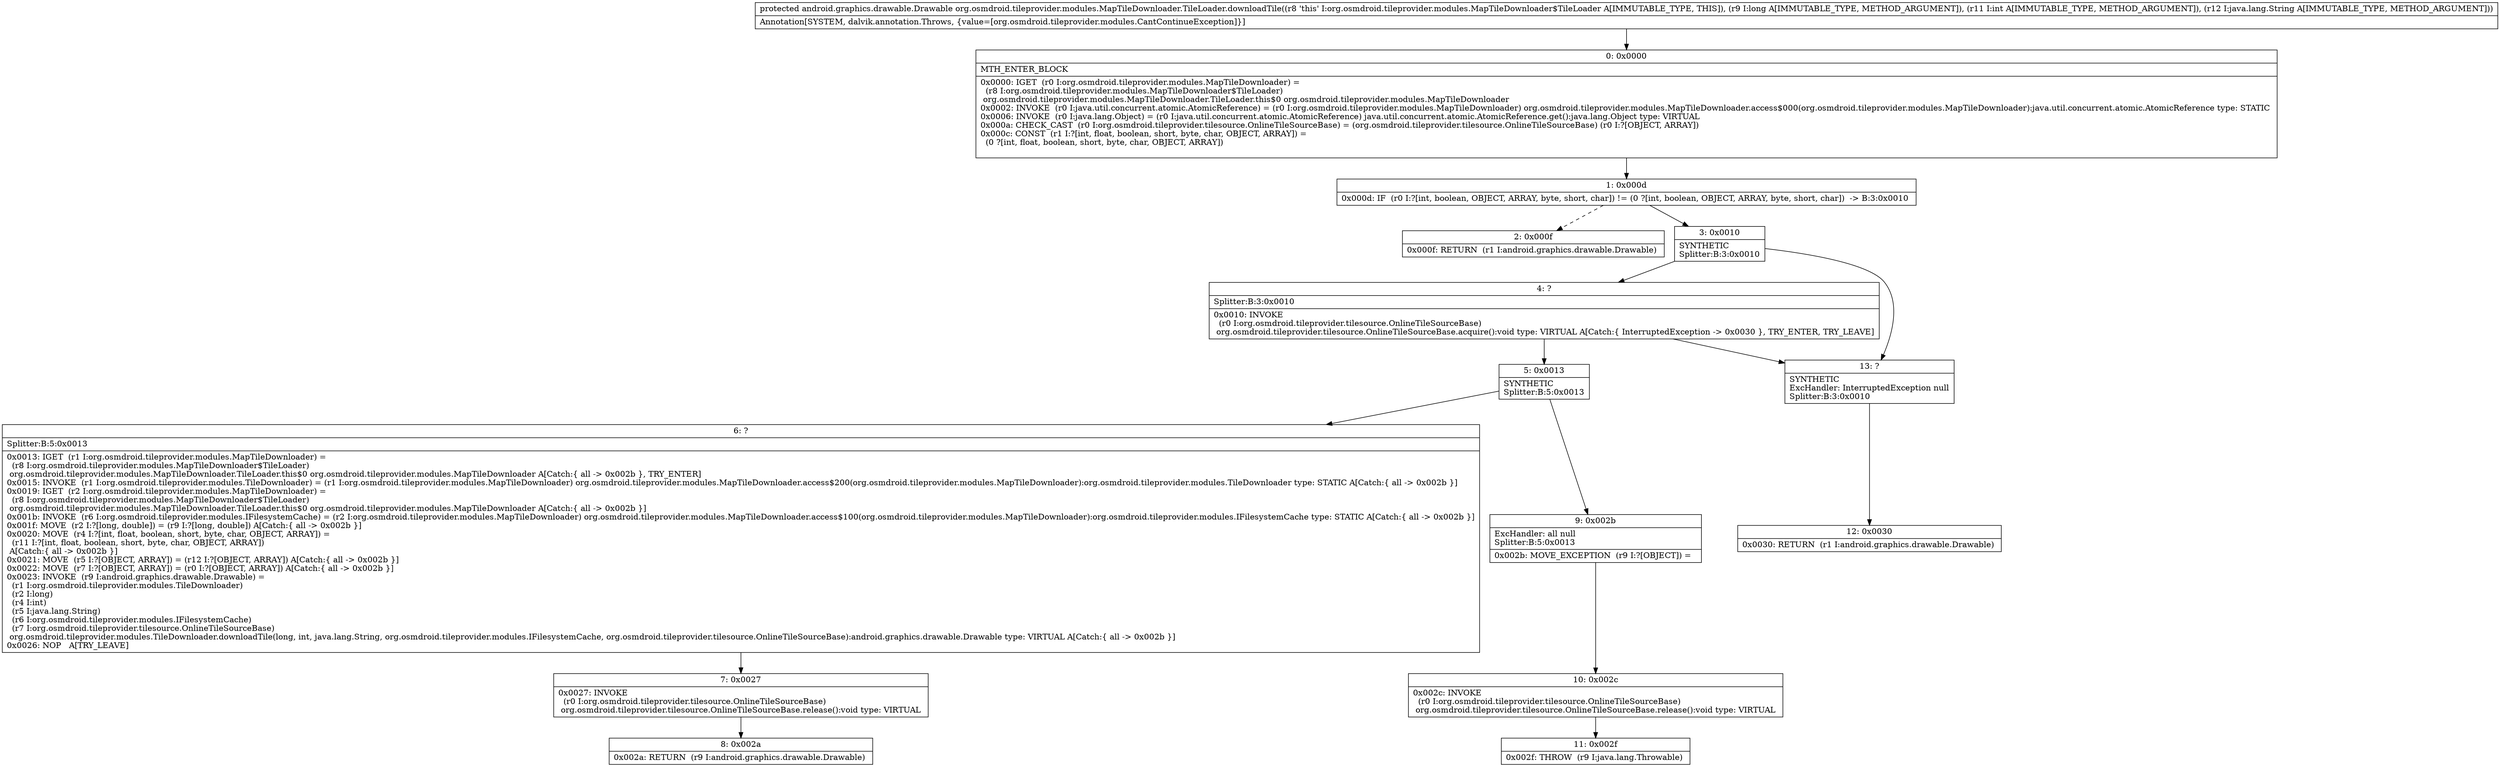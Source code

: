 digraph "CFG fororg.osmdroid.tileprovider.modules.MapTileDownloader.TileLoader.downloadTile(JILjava\/lang\/String;)Landroid\/graphics\/drawable\/Drawable;" {
Node_0 [shape=record,label="{0\:\ 0x0000|MTH_ENTER_BLOCK\l|0x0000: IGET  (r0 I:org.osmdroid.tileprovider.modules.MapTileDownloader) = \l  (r8 I:org.osmdroid.tileprovider.modules.MapTileDownloader$TileLoader)\l org.osmdroid.tileprovider.modules.MapTileDownloader.TileLoader.this$0 org.osmdroid.tileprovider.modules.MapTileDownloader \l0x0002: INVOKE  (r0 I:java.util.concurrent.atomic.AtomicReference) = (r0 I:org.osmdroid.tileprovider.modules.MapTileDownloader) org.osmdroid.tileprovider.modules.MapTileDownloader.access$000(org.osmdroid.tileprovider.modules.MapTileDownloader):java.util.concurrent.atomic.AtomicReference type: STATIC \l0x0006: INVOKE  (r0 I:java.lang.Object) = (r0 I:java.util.concurrent.atomic.AtomicReference) java.util.concurrent.atomic.AtomicReference.get():java.lang.Object type: VIRTUAL \l0x000a: CHECK_CAST  (r0 I:org.osmdroid.tileprovider.tilesource.OnlineTileSourceBase) = (org.osmdroid.tileprovider.tilesource.OnlineTileSourceBase) (r0 I:?[OBJECT, ARRAY]) \l0x000c: CONST  (r1 I:?[int, float, boolean, short, byte, char, OBJECT, ARRAY]) = \l  (0 ?[int, float, boolean, short, byte, char, OBJECT, ARRAY])\l \l}"];
Node_1 [shape=record,label="{1\:\ 0x000d|0x000d: IF  (r0 I:?[int, boolean, OBJECT, ARRAY, byte, short, char]) != (0 ?[int, boolean, OBJECT, ARRAY, byte, short, char])  \-\> B:3:0x0010 \l}"];
Node_2 [shape=record,label="{2\:\ 0x000f|0x000f: RETURN  (r1 I:android.graphics.drawable.Drawable) \l}"];
Node_3 [shape=record,label="{3\:\ 0x0010|SYNTHETIC\lSplitter:B:3:0x0010\l}"];
Node_4 [shape=record,label="{4\:\ ?|Splitter:B:3:0x0010\l|0x0010: INVOKE  \l  (r0 I:org.osmdroid.tileprovider.tilesource.OnlineTileSourceBase)\l org.osmdroid.tileprovider.tilesource.OnlineTileSourceBase.acquire():void type: VIRTUAL A[Catch:\{ InterruptedException \-\> 0x0030 \}, TRY_ENTER, TRY_LEAVE]\l}"];
Node_5 [shape=record,label="{5\:\ 0x0013|SYNTHETIC\lSplitter:B:5:0x0013\l}"];
Node_6 [shape=record,label="{6\:\ ?|Splitter:B:5:0x0013\l|0x0013: IGET  (r1 I:org.osmdroid.tileprovider.modules.MapTileDownloader) = \l  (r8 I:org.osmdroid.tileprovider.modules.MapTileDownloader$TileLoader)\l org.osmdroid.tileprovider.modules.MapTileDownloader.TileLoader.this$0 org.osmdroid.tileprovider.modules.MapTileDownloader A[Catch:\{ all \-\> 0x002b \}, TRY_ENTER]\l0x0015: INVOKE  (r1 I:org.osmdroid.tileprovider.modules.TileDownloader) = (r1 I:org.osmdroid.tileprovider.modules.MapTileDownloader) org.osmdroid.tileprovider.modules.MapTileDownloader.access$200(org.osmdroid.tileprovider.modules.MapTileDownloader):org.osmdroid.tileprovider.modules.TileDownloader type: STATIC A[Catch:\{ all \-\> 0x002b \}]\l0x0019: IGET  (r2 I:org.osmdroid.tileprovider.modules.MapTileDownloader) = \l  (r8 I:org.osmdroid.tileprovider.modules.MapTileDownloader$TileLoader)\l org.osmdroid.tileprovider.modules.MapTileDownloader.TileLoader.this$0 org.osmdroid.tileprovider.modules.MapTileDownloader A[Catch:\{ all \-\> 0x002b \}]\l0x001b: INVOKE  (r6 I:org.osmdroid.tileprovider.modules.IFilesystemCache) = (r2 I:org.osmdroid.tileprovider.modules.MapTileDownloader) org.osmdroid.tileprovider.modules.MapTileDownloader.access$100(org.osmdroid.tileprovider.modules.MapTileDownloader):org.osmdroid.tileprovider.modules.IFilesystemCache type: STATIC A[Catch:\{ all \-\> 0x002b \}]\l0x001f: MOVE  (r2 I:?[long, double]) = (r9 I:?[long, double]) A[Catch:\{ all \-\> 0x002b \}]\l0x0020: MOVE  (r4 I:?[int, float, boolean, short, byte, char, OBJECT, ARRAY]) = \l  (r11 I:?[int, float, boolean, short, byte, char, OBJECT, ARRAY])\l A[Catch:\{ all \-\> 0x002b \}]\l0x0021: MOVE  (r5 I:?[OBJECT, ARRAY]) = (r12 I:?[OBJECT, ARRAY]) A[Catch:\{ all \-\> 0x002b \}]\l0x0022: MOVE  (r7 I:?[OBJECT, ARRAY]) = (r0 I:?[OBJECT, ARRAY]) A[Catch:\{ all \-\> 0x002b \}]\l0x0023: INVOKE  (r9 I:android.graphics.drawable.Drawable) = \l  (r1 I:org.osmdroid.tileprovider.modules.TileDownloader)\l  (r2 I:long)\l  (r4 I:int)\l  (r5 I:java.lang.String)\l  (r6 I:org.osmdroid.tileprovider.modules.IFilesystemCache)\l  (r7 I:org.osmdroid.tileprovider.tilesource.OnlineTileSourceBase)\l org.osmdroid.tileprovider.modules.TileDownloader.downloadTile(long, int, java.lang.String, org.osmdroid.tileprovider.modules.IFilesystemCache, org.osmdroid.tileprovider.tilesource.OnlineTileSourceBase):android.graphics.drawable.Drawable type: VIRTUAL A[Catch:\{ all \-\> 0x002b \}]\l0x0026: NOP   A[TRY_LEAVE]\l}"];
Node_7 [shape=record,label="{7\:\ 0x0027|0x0027: INVOKE  \l  (r0 I:org.osmdroid.tileprovider.tilesource.OnlineTileSourceBase)\l org.osmdroid.tileprovider.tilesource.OnlineTileSourceBase.release():void type: VIRTUAL \l}"];
Node_8 [shape=record,label="{8\:\ 0x002a|0x002a: RETURN  (r9 I:android.graphics.drawable.Drawable) \l}"];
Node_9 [shape=record,label="{9\:\ 0x002b|ExcHandler: all null\lSplitter:B:5:0x0013\l|0x002b: MOVE_EXCEPTION  (r9 I:?[OBJECT]) =  \l}"];
Node_10 [shape=record,label="{10\:\ 0x002c|0x002c: INVOKE  \l  (r0 I:org.osmdroid.tileprovider.tilesource.OnlineTileSourceBase)\l org.osmdroid.tileprovider.tilesource.OnlineTileSourceBase.release():void type: VIRTUAL \l}"];
Node_11 [shape=record,label="{11\:\ 0x002f|0x002f: THROW  (r9 I:java.lang.Throwable) \l}"];
Node_12 [shape=record,label="{12\:\ 0x0030|0x0030: RETURN  (r1 I:android.graphics.drawable.Drawable) \l}"];
Node_13 [shape=record,label="{13\:\ ?|SYNTHETIC\lExcHandler: InterruptedException null\lSplitter:B:3:0x0010\l}"];
MethodNode[shape=record,label="{protected android.graphics.drawable.Drawable org.osmdroid.tileprovider.modules.MapTileDownloader.TileLoader.downloadTile((r8 'this' I:org.osmdroid.tileprovider.modules.MapTileDownloader$TileLoader A[IMMUTABLE_TYPE, THIS]), (r9 I:long A[IMMUTABLE_TYPE, METHOD_ARGUMENT]), (r11 I:int A[IMMUTABLE_TYPE, METHOD_ARGUMENT]), (r12 I:java.lang.String A[IMMUTABLE_TYPE, METHOD_ARGUMENT]))  | Annotation[SYSTEM, dalvik.annotation.Throws, \{value=[org.osmdroid.tileprovider.modules.CantContinueException]\}]\l}"];
MethodNode -> Node_0;
Node_0 -> Node_1;
Node_1 -> Node_2[style=dashed];
Node_1 -> Node_3;
Node_3 -> Node_4;
Node_3 -> Node_13;
Node_4 -> Node_5;
Node_4 -> Node_13;
Node_5 -> Node_6;
Node_5 -> Node_9;
Node_6 -> Node_7;
Node_7 -> Node_8;
Node_9 -> Node_10;
Node_10 -> Node_11;
Node_13 -> Node_12;
}

